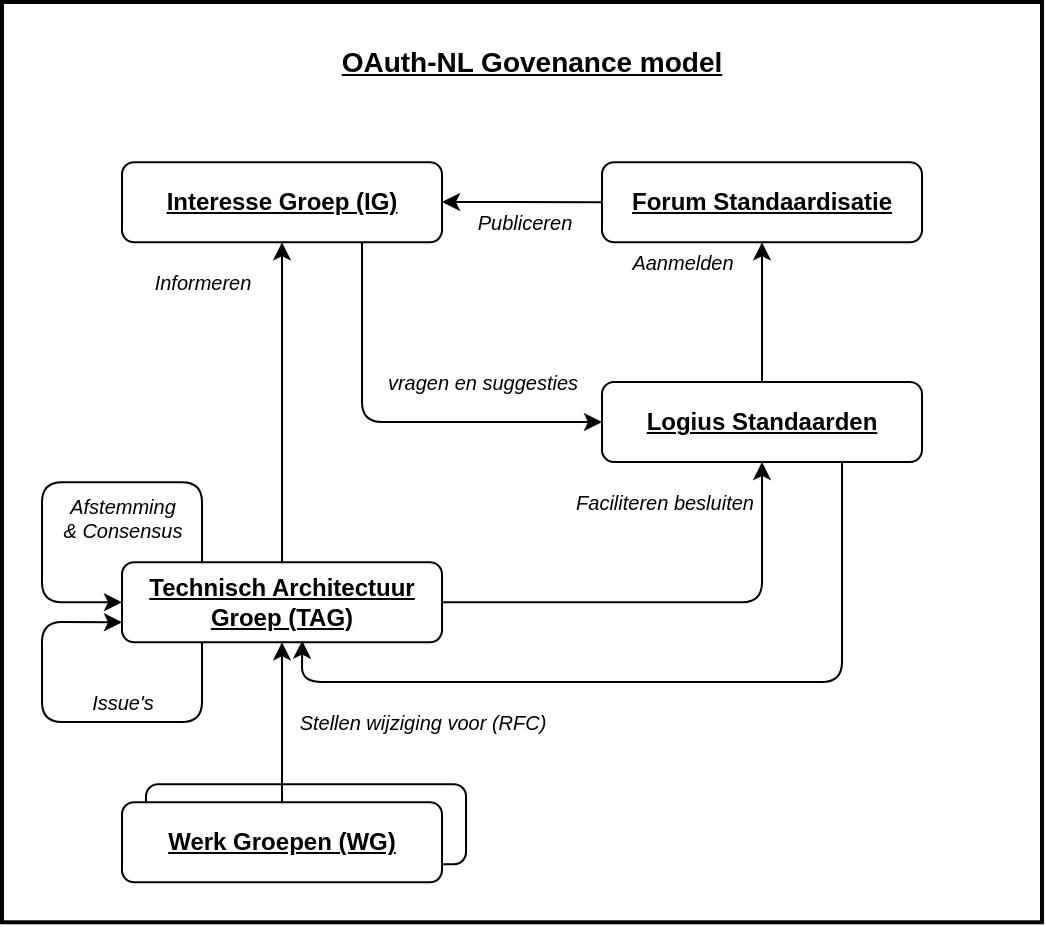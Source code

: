 <mxfile version="12.4.2" type="device" pages="2"><diagram id="dx5_5bGkg1Nnfz7x8nYc" name="OAuth-NL Governance model"><mxGraphModel dx="1106" dy="997" grid="1" gridSize="10" guides="1" tooltips="1" connect="1" arrows="1" fold="1" page="1" pageScale="1" pageWidth="1654" pageHeight="1169" math="0" shadow="0"><root><mxCell id="0"/><mxCell id="1" parent="0"/><mxCell id="mGMaODsvY5LA77Vns2WJ-25" value="" style="rounded=0;whiteSpace=wrap;html=1;fontSize=14;fillColor=none;strokeWidth=2;" parent="1" vertex="1"><mxGeometry x="40" y="40" width="520" height="460.14" as="geometry"/></mxCell><mxCell id="mGMaODsvY5LA77Vns2WJ-1" value="OAuth-NL Govenance model" style="text;html=1;strokeColor=none;fillColor=none;align=center;verticalAlign=middle;whiteSpace=wrap;rounded=0;fontSize=14;fontStyle=5" parent="1" vertex="1"><mxGeometry x="80" y="60.14" width="450" height="20" as="geometry"/></mxCell><mxCell id="mGMaODsvY5LA77Vns2WJ-2" value="Technisch Architectuur Groep (TAG)" style="rounded=1;whiteSpace=wrap;html=1;fontStyle=5" parent="1" vertex="1"><mxGeometry x="100" y="320.14" width="160" height="40" as="geometry"/></mxCell><mxCell id="mGMaODsvY5LA77Vns2WJ-4" value="Werk Groep (WG)" style="rounded=1;whiteSpace=wrap;html=1;" parent="1" vertex="1"><mxGeometry x="112" y="431.14" width="160" height="40" as="geometry"/></mxCell><mxCell id="mGMaODsvY5LA77Vns2WJ-5" value="Interesse Groep (IG)" style="rounded=1;whiteSpace=wrap;html=1;fontStyle=5" parent="1" vertex="1"><mxGeometry x="100" y="120.14" width="160" height="40" as="geometry"/></mxCell><mxCell id="mGMaODsvY5LA77Vns2WJ-6" value="Werk Groepen (WG)" style="rounded=1;whiteSpace=wrap;html=1;fontStyle=5" parent="1" vertex="1"><mxGeometry x="100" y="440.14" width="160" height="40" as="geometry"/></mxCell><mxCell id="mGMaODsvY5LA77Vns2WJ-7" value="Informeren" style="endArrow=classic;html=1;entryX=0.5;entryY=1;entryDx=0;entryDy=0;fontSize=10;fontStyle=2" parent="1" source="mGMaODsvY5LA77Vns2WJ-2" target="mGMaODsvY5LA77Vns2WJ-5" edge="1"><mxGeometry x="0.752" y="40" width="50" height="50" relative="1" as="geometry"><mxPoint x="-40" y="510.14" as="sourcePoint"/><mxPoint x="10" y="460.14" as="targetPoint"/><mxPoint as="offset"/></mxGeometry></mxCell><mxCell id="mGMaODsvY5LA77Vns2WJ-8" value="" style="endArrow=classic;html=1;entryX=0.5;entryY=1;entryDx=0;entryDy=0;exitX=0.5;exitY=0;exitDx=0;exitDy=0;" parent="1" source="mGMaODsvY5LA77Vns2WJ-6" target="mGMaODsvY5LA77Vns2WJ-2" edge="1"><mxGeometry width="50" height="50" relative="1" as="geometry"><mxPoint x="-40" y="510.14" as="sourcePoint"/><mxPoint x="10" y="460.14" as="targetPoint"/></mxGeometry></mxCell><mxCell id="mGMaODsvY5LA77Vns2WJ-9" value="Stellen wijziging voor (RFC)" style="text;html=1;align=center;verticalAlign=middle;resizable=0;points=[];;labelBackgroundColor=#ffffff;fontStyle=2;fontSize=10;" parent="mGMaODsvY5LA77Vns2WJ-8" vertex="1" connectable="0"><mxGeometry x="-0.033" y="1" relative="1" as="geometry"><mxPoint x="71" y="-1.47" as="offset"/></mxGeometry></mxCell><mxCell id="mGMaODsvY5LA77Vns2WJ-10" value="Logius Standaarden" style="rounded=1;whiteSpace=wrap;html=1;fontStyle=5" parent="1" vertex="1"><mxGeometry x="340" y="230" width="160" height="40" as="geometry"/></mxCell><mxCell id="mGMaODsvY5LA77Vns2WJ-11" value="" style="endArrow=classic;html=1;entryX=0;entryY=0.5;entryDx=0;entryDy=0;exitX=0.25;exitY=0;exitDx=0;exitDy=0;" parent="1" source="mGMaODsvY5LA77Vns2WJ-2" target="mGMaODsvY5LA77Vns2WJ-2" edge="1"><mxGeometry width="50" height="50" relative="1" as="geometry"><mxPoint x="-40" y="510.14" as="sourcePoint"/><mxPoint x="10" y="460.14" as="targetPoint"/><Array as="points"><mxPoint x="140" y="280.14"/><mxPoint x="60" y="280.14"/><mxPoint x="60" y="340.14"/></Array></mxGeometry></mxCell><mxCell id="mGMaODsvY5LA77Vns2WJ-12" value="Afstemming &lt;br style=&quot;font-size: 10px;&quot;&gt;&amp;amp; Consensus" style="text;html=1;align=center;verticalAlign=middle;resizable=0;points=[];;labelBackgroundColor=#ffffff;fontStyle=2;fontSize=10;" parent="mGMaODsvY5LA77Vns2WJ-11" vertex="1" connectable="0"><mxGeometry x="0.25" y="-2" relative="1" as="geometry"><mxPoint x="42" as="offset"/></mxGeometry></mxCell><mxCell id="mGMaODsvY5LA77Vns2WJ-13" value="" style="endArrow=classic;html=1;entryX=0.5;entryY=1;entryDx=0;entryDy=0;exitX=1;exitY=0.5;exitDx=0;exitDy=0;" parent="1" source="mGMaODsvY5LA77Vns2WJ-2" target="mGMaODsvY5LA77Vns2WJ-10" edge="1"><mxGeometry width="50" height="50" relative="1" as="geometry"><mxPoint x="-40" y="510.14" as="sourcePoint"/><mxPoint x="10" y="460.14" as="targetPoint"/><Array as="points"><mxPoint x="420" y="340.14"/></Array></mxGeometry></mxCell><mxCell id="mGMaODsvY5LA77Vns2WJ-14" value="Faciliteren besluiten" style="text;html=1;align=center;verticalAlign=middle;resizable=0;points=[];;labelBackgroundColor=#ffffff;fontStyle=2;fontSize=10;" parent="mGMaODsvY5LA77Vns2WJ-13" vertex="1" connectable="0"><mxGeometry x="-0.041" y="1" relative="1" as="geometry"><mxPoint x="1.421e-14" y="-49.14" as="offset"/></mxGeometry></mxCell><mxCell id="mGMaODsvY5LA77Vns2WJ-15" value="Forum Standaardisatie" style="rounded=1;whiteSpace=wrap;html=1;fontStyle=5" parent="1" vertex="1"><mxGeometry x="340" y="120.14" width="160" height="40" as="geometry"/></mxCell><mxCell id="mGMaODsvY5LA77Vns2WJ-16" value="Aanmelden" style="endArrow=classic;html=1;fontSize=10;entryX=0.5;entryY=1;entryDx=0;entryDy=0;fontStyle=2" parent="1" source="mGMaODsvY5LA77Vns2WJ-10" target="mGMaODsvY5LA77Vns2WJ-15" edge="1"><mxGeometry x="0.718" y="40" width="50" height="50" relative="1" as="geometry"><mxPoint x="-40" y="550.14" as="sourcePoint"/><mxPoint x="10" y="500.14" as="targetPoint"/><mxPoint as="offset"/></mxGeometry></mxCell><mxCell id="mGMaODsvY5LA77Vns2WJ-17" value="" style="endArrow=classic;html=1;fontSize=12;exitX=0;exitY=0.5;exitDx=0;exitDy=0;" parent="1" source="mGMaODsvY5LA77Vns2WJ-15" edge="1"><mxGeometry width="50" height="50" relative="1" as="geometry"><mxPoint x="-40" y="550.14" as="sourcePoint"/><mxPoint x="260" y="140" as="targetPoint"/><Array as="points"/></mxGeometry></mxCell><mxCell id="mGMaODsvY5LA77Vns2WJ-18" value="Publiceren" style="text;html=1;align=center;verticalAlign=middle;resizable=0;points=[];;labelBackgroundColor=#ffffff;fontSize=10;fontStyle=2" parent="mGMaODsvY5LA77Vns2WJ-17" vertex="1" connectable="0"><mxGeometry x="0.427" y="13" relative="1" as="geometry"><mxPoint x="17.36" y="-3.04" as="offset"/></mxGeometry></mxCell><mxCell id="mGMaODsvY5LA77Vns2WJ-20" value="" style="endArrow=classic;html=1;fontSize=12;entryX=0.563;entryY=0.98;entryDx=0;entryDy=0;exitX=0.75;exitY=1;exitDx=0;exitDy=0;entryPerimeter=0;" parent="1" source="mGMaODsvY5LA77Vns2WJ-10" target="mGMaODsvY5LA77Vns2WJ-2" edge="1"><mxGeometry width="50" height="50" relative="1" as="geometry"><mxPoint x="420" y="440" as="sourcePoint"/><mxPoint x="10" y="500.14" as="targetPoint"/><Array as="points"><mxPoint x="460" y="380"/><mxPoint x="190" y="380"/></Array></mxGeometry></mxCell><mxCell id="mGMaODsvY5LA77Vns2WJ-22" value="" style="endArrow=classic;html=1;fontSize=12;entryX=0;entryY=0.75;entryDx=0;entryDy=0;exitX=0.25;exitY=1;exitDx=0;exitDy=0;" parent="1" source="mGMaODsvY5LA77Vns2WJ-2" target="mGMaODsvY5LA77Vns2WJ-2" edge="1"><mxGeometry width="50" height="50" relative="1" as="geometry"><mxPoint x="-40" y="550.14" as="sourcePoint"/><mxPoint x="10" y="500.14" as="targetPoint"/><Array as="points"><mxPoint x="140" y="400"/><mxPoint x="60" y="400"/><mxPoint x="60" y="350"/></Array></mxGeometry></mxCell><mxCell id="mGMaODsvY5LA77Vns2WJ-23" value="Issue's" style="text;html=1;align=center;verticalAlign=middle;resizable=0;points=[];;labelBackgroundColor=#ffffff;fontSize=10;fontStyle=2" parent="mGMaODsvY5LA77Vns2WJ-22" vertex="1" connectable="0"><mxGeometry x="-0.276" y="-2" relative="1" as="geometry"><mxPoint x="-3.86" y="-8" as="offset"/></mxGeometry></mxCell><mxCell id="pTuC9lJ4sfk-1mvDPjrI-1" value="" style="endArrow=classic;html=1;entryX=0;entryY=0.5;entryDx=0;entryDy=0;exitX=0.75;exitY=1;exitDx=0;exitDy=0;" parent="1" source="mGMaODsvY5LA77Vns2WJ-5" target="mGMaODsvY5LA77Vns2WJ-10" edge="1"><mxGeometry width="50" height="50" relative="1" as="geometry"><mxPoint x="270" y="350.14" as="sourcePoint"/><mxPoint x="430" y="280" as="targetPoint"/><Array as="points"><mxPoint x="220" y="250"/></Array></mxGeometry></mxCell><mxCell id="pTuC9lJ4sfk-1mvDPjrI-2" value="vragen en suggesties" style="text;html=1;align=center;verticalAlign=middle;resizable=0;points=[];;labelBackgroundColor=#ffffff;fontStyle=2;fontSize=10;" parent="pTuC9lJ4sfk-1mvDPjrI-1" vertex="1" connectable="0"><mxGeometry x="-0.041" y="1" relative="1" as="geometry"><mxPoint x="48.86" y="-19" as="offset"/></mxGeometry></mxCell></root></mxGraphModel></diagram><diagram id="drqvtH2n9VaL-mbb8vZf" name="RFC Process"><mxGraphModel dx="1106" dy="822" grid="1" gridSize="10" guides="1" tooltips="1" connect="1" arrows="1" fold="1" page="1" pageScale="1" pageWidth="1654" pageHeight="1169" math="0" shadow="0"><root><mxCell id="MC2hNLUGjauFbn-MO6MP-0"/><mxCell id="MC2hNLUGjauFbn-MO6MP-1" parent="MC2hNLUGjauFbn-MO6MP-0"/><mxCell id="MC2hNLUGjauFbn-MO6MP-3" value="RFC's op de standaard" style="swimlane;html=1;childLayout=stackLayout;resizeParent=1;resizeParentMax=0;horizontal=0;startSize=20;horizontalStack=0;" parent="MC2hNLUGjauFbn-MO6MP-1" vertex="1"><mxGeometry x="40" y="40" width="1140" height="450" as="geometry"/></mxCell><mxCell id="MC2hNLUGjauFbn-MO6MP-4" value="Werkgroepen (WG)" style="swimlane;html=1;startSize=20;horizontal=0;" parent="MC2hNLUGjauFbn-MO6MP-3" vertex="1"><mxGeometry x="20" width="1120" height="150" as="geometry"/></mxCell><mxCell id="MC2hNLUGjauFbn-MO6MP-7" value="" style="shape=mxgraph.bpmn.shape;html=1;verticalLabelPosition=bottom;labelBackgroundColor=#ffffff;verticalAlign=top;align=center;perimeter=rhombusPerimeter;background=gateway;outlineConnect=0;outline=standard;symbol=general;" parent="MC2hNLUGjauFbn-MO6MP-4" vertex="1"><mxGeometry x="30" y="55" width="50" height="50" as="geometry"/></mxCell><mxCell id="MC2hNLUGjauFbn-MO6MP-8" value="Verwerken RFC" style="html=1;whiteSpace=wrap;rounded=1;" parent="MC2hNLUGjauFbn-MO6MP-4" vertex="1"><mxGeometry x="120" y="40" width="120" height="80" as="geometry"/></mxCell><mxCell id="MC2hNLUGjauFbn-MO6MP-9" value="" style="html=1;shape=plus;outlineConnect=0;" parent="MC2hNLUGjauFbn-MO6MP-8" vertex="1"><mxGeometry x="0.5" y="1" width="14" height="14" relative="1" as="geometry"><mxPoint x="-7" y="-14" as="offset"/></mxGeometry></mxCell><mxCell id="MC2hNLUGjauFbn-MO6MP-10" value="Is de RFC gereed voor publieke beoordeling?" style="shape=mxgraph.bpmn.shape;html=1;verticalLabelPosition=top;labelBackgroundColor=#ffffff;verticalAlign=bottom;align=left;perimeter=rhombusPerimeter;background=gateway;outlineConnect=0;outline=none;symbol=exclusiveGw;labelPosition=right;" parent="MC2hNLUGjauFbn-MO6MP-4" vertex="1"><mxGeometry x="280" y="55" width="50" height="50" as="geometry"/></mxCell><mxCell id="MC2hNLUGjauFbn-MO6MP-12" value="" style="endArrow=block;endFill=1;endSize=6;html=1;exitX=1;exitY=0.5;exitDx=0;exitDy=0;entryX=0;entryY=0.5;entryDx=0;entryDy=0;" parent="MC2hNLUGjauFbn-MO6MP-4" source="MC2hNLUGjauFbn-MO6MP-7" target="MC2hNLUGjauFbn-MO6MP-8" edge="1"><mxGeometry width="100" relative="1" as="geometry"><mxPoint x="-30" y="280" as="sourcePoint"/><mxPoint x="70" y="280" as="targetPoint"/></mxGeometry></mxCell><mxCell id="MC2hNLUGjauFbn-MO6MP-13" value="" style="endArrow=block;endFill=1;endSize=6;html=1;exitX=1;exitY=0.5;exitDx=0;exitDy=0;entryX=0;entryY=0.5;entryDx=0;entryDy=0;" parent="MC2hNLUGjauFbn-MO6MP-4" source="MC2hNLUGjauFbn-MO6MP-8" target="MC2hNLUGjauFbn-MO6MP-10" edge="1"><mxGeometry width="100" relative="1" as="geometry"><mxPoint x="100" y="90" as="sourcePoint"/><mxPoint x="140" y="90" as="targetPoint"/></mxGeometry></mxCell><mxCell id="MC2hNLUGjauFbn-MO6MP-15" value="" style="endArrow=block;endFill=1;endSize=6;html=1;exitX=0.5;exitY=0;exitDx=0;exitDy=0;entryX=0.5;entryY=0;entryDx=0;entryDy=0;" parent="MC2hNLUGjauFbn-MO6MP-4" source="MC2hNLUGjauFbn-MO6MP-10" target="MC2hNLUGjauFbn-MO6MP-8" edge="1"><mxGeometry width="100" relative="1" as="geometry"><mxPoint x="270" y="100" as="sourcePoint"/><mxPoint x="340" y="100" as="targetPoint"/><Array as="points"><mxPoint x="305" y="20"/><mxPoint x="180" y="20"/></Array></mxGeometry></mxCell><mxCell id="MC2hNLUGjauFbn-MO6MP-17" value="no" style="text;html=1;align=center;verticalAlign=middle;resizable=0;points=[];;labelBackgroundColor=#ffffff;" parent="MC2hNLUGjauFbn-MO6MP-15" vertex="1" connectable="0"><mxGeometry x="-0.191" y="2" relative="1" as="geometry"><mxPoint x="22.86" y="18" as="offset"/></mxGeometry></mxCell><mxCell id="MC2hNLUGjauFbn-MO6MP-33" value="Verwerkte RFC" style="html=1;whiteSpace=wrap;rounded=1;" parent="MC2hNLUGjauFbn-MO6MP-4" vertex="1"><mxGeometry x="880" y="40" width="120" height="80" as="geometry"/></mxCell><mxCell id="MC2hNLUGjauFbn-MO6MP-34" value="" style="html=1;shape=message;outlineConnect=0;" parent="MC2hNLUGjauFbn-MO6MP-33" vertex="1"><mxGeometry width="20" height="14" relative="1" as="geometry"><mxPoint x="7" y="7" as="offset"/></mxGeometry></mxCell><mxCell id="MC2hNLUGjauFbn-MO6MP-14" value="Yes&lt;span style=&quot;color: rgba(0 , 0 , 0 , 0) ; font-family: monospace ; font-size: 0px ; background-color: rgb(248 , 249 , 250)&quot;&gt;%3CmxGraphModel%3E%3Croot%3E%3CmxCell%20id%3D%220%22%2F%3E%3CmxCell%20id%3D%221%22%20parent%3D%220%22%2F%3E%3CmxCell%20id%3D%222%22%20value%3D%22%22%20style%3D%22endArrow%3Dblock%3BendFill%3D1%3BendSize%3D6%3Bhtml%3D1%3BexitX%3D1%3BexitY%3D0.5%3BexitDx%3D0%3BexitDy%3D0%3BentryX%3D0%3BentryY%3D0.5%3BentryDx%3D0%3BentryDy%3D0%3B%22%20edge%3D%221%22%20parent%3D%221%22%3E%3CmxGeometry%20width%3D%22100%22%20relative%3D%221%22%20as%3D%22geometry%22%3E%3CmxPoint%20x%3D%22300%22%20y%3D%2280%22%20as%3D%22sourcePoint%22%2F%3E%3CmxPoint%20x%3D%22370%22%20y%3D%2280%22%20as%3D%22targetPoint%22%2F%3E%3C%2FmxGeometry%3E%3C%2FmxCell%3E%3C%2Froot%3E%3C%2FmxGraphModel%3E&lt;/span&gt;" style="endArrow=block;endFill=1;endSize=6;html=1;exitX=0.5;exitY=1;exitDx=0;exitDy=0;entryX=0.5;entryY=0;entryDx=0;entryDy=0;" parent="MC2hNLUGjauFbn-MO6MP-3" source="MC2hNLUGjauFbn-MO6MP-10" target="MC2hNLUGjauFbn-MO6MP-11" edge="1"><mxGeometry x="-0.647" y="-15" width="100" relative="1" as="geometry"><mxPoint x="280" y="90" as="sourcePoint"/><mxPoint x="350" y="90" as="targetPoint"/><mxPoint as="offset"/></mxGeometry></mxCell><mxCell id="MC2hNLUGjauFbn-MO6MP-5" value="Logius (CvS)" style="swimlane;html=1;startSize=20;horizontal=0;" parent="MC2hNLUGjauFbn-MO6MP-3" vertex="1"><mxGeometry x="20" y="150" width="1120" height="150" as="geometry"/></mxCell><mxCell id="MC2hNLUGjauFbn-MO6MP-11" value="Voorstel in TAG" style="shape=ext;rounded=1;html=1;whiteSpace=wrap;" parent="MC2hNLUGjauFbn-MO6MP-5" vertex="1"><mxGeometry x="245" y="40" width="120" height="80" as="geometry"/></mxCell><mxCell id="MC2hNLUGjauFbn-MO6MP-18" value="TAG beslissing / Consensus" style="shape=ext;rounded=1;html=1;whiteSpace=wrap;" parent="MC2hNLUGjauFbn-MO6MP-5" vertex="1"><mxGeometry x="400" y="40" width="120" height="80" as="geometry"/></mxCell><mxCell id="MC2hNLUGjauFbn-MO6MP-19" value="Start openbare consultatie" style="shape=ext;rounded=1;html=1;whiteSpace=wrap;" parent="MC2hNLUGjauFbn-MO6MP-5" vertex="1"><mxGeometry x="560" y="40" width="120" height="80" as="geometry"/></mxCell><mxCell id="MC2hNLUGjauFbn-MO6MP-28" style="edgeStyle=orthogonalEdgeStyle;rounded=0;orthogonalLoop=1;jettySize=auto;html=1;" parent="MC2hNLUGjauFbn-MO6MP-5" source="MC2hNLUGjauFbn-MO6MP-21" target="MC2hNLUGjauFbn-MO6MP-22" edge="1"><mxGeometry relative="1" as="geometry"/></mxCell><mxCell id="MC2hNLUGjauFbn-MO6MP-21" value="Wijzigen standaard document en ophogen versie" style="shape=ext;rounded=1;html=1;whiteSpace=wrap;" parent="MC2hNLUGjauFbn-MO6MP-5" vertex="1"><mxGeometry x="720" y="40" width="120" height="80" as="geometry"/></mxCell><mxCell id="MC2hNLUGjauFbn-MO6MP-29" style="edgeStyle=orthogonalEdgeStyle;rounded=0;orthogonalLoop=1;jettySize=auto;html=1;" parent="MC2hNLUGjauFbn-MO6MP-5" source="MC2hNLUGjauFbn-MO6MP-22" target="MC2hNLUGjauFbn-MO6MP-23" edge="1"><mxGeometry relative="1" as="geometry"/></mxCell><mxCell id="MC2hNLUGjauFbn-MO6MP-22" value="Informeren WG &amp;amp; Forum Standaardisatie" style="shape=ext;rounded=1;html=1;whiteSpace=wrap;" parent="MC2hNLUGjauFbn-MO6MP-5" vertex="1"><mxGeometry x="880" y="40" width="120" height="80" as="geometry"/></mxCell><mxCell id="MC2hNLUGjauFbn-MO6MP-23" value="" style="shape=mxgraph.bpmn.shape;html=1;verticalLabelPosition=bottom;labelBackgroundColor=#ffffff;verticalAlign=top;align=center;perimeter=rhombusPerimeter;background=gateway;outlineConnect=0;outline=end;symbol=terminate;" parent="MC2hNLUGjauFbn-MO6MP-5" vertex="1"><mxGeometry x="1040" y="55" width="50" height="50" as="geometry"/></mxCell><mxCell id="MC2hNLUGjauFbn-MO6MP-25" value="" style="endArrow=block;endFill=1;endSize=6;html=1;entryX=0;entryY=0.5;entryDx=0;entryDy=0;exitX=1;exitY=0.5;exitDx=0;exitDy=0;" parent="MC2hNLUGjauFbn-MO6MP-5" source="MC2hNLUGjauFbn-MO6MP-11" target="MC2hNLUGjauFbn-MO6MP-18" edge="1"><mxGeometry width="100" relative="1" as="geometry"><mxPoint x="-10" y="180" as="sourcePoint"/><mxPoint x="90" y="180" as="targetPoint"/></mxGeometry></mxCell><mxCell id="MC2hNLUGjauFbn-MO6MP-24" value="" style="endArrow=block;endFill=1;endSize=6;html=1;" parent="MC2hNLUGjauFbn-MO6MP-5" source="MC2hNLUGjauFbn-MO6MP-19" target="MC2hNLUGjauFbn-MO6MP-21" edge="1"><mxGeometry width="100" relative="1" as="geometry"><mxPoint x="680" y="79.66" as="sourcePoint"/><mxPoint x="780" y="79.66" as="targetPoint"/></mxGeometry></mxCell><mxCell id="MC2hNLUGjauFbn-MO6MP-26" value="" style="endArrow=block;endFill=1;endSize=6;html=1;entryX=0;entryY=0.5;entryDx=0;entryDy=0;exitX=1;exitY=0.5;exitDx=0;exitDy=0;" parent="MC2hNLUGjauFbn-MO6MP-5" source="MC2hNLUGjauFbn-MO6MP-18" target="MC2hNLUGjauFbn-MO6MP-19" edge="1"><mxGeometry width="100" relative="1" as="geometry"><mxPoint x="394" y="90.0" as="sourcePoint"/><mxPoint x="460" y="90.0" as="targetPoint"/></mxGeometry></mxCell><mxCell id="MC2hNLUGjauFbn-MO6MP-31" value="Forum Standaardisatie" style="swimlane;startSize=20;horizontal=0;" parent="MC2hNLUGjauFbn-MO6MP-3" vertex="1"><mxGeometry x="20" y="300" width="1120" height="150" as="geometry"/></mxCell><mxCell id="MC2hNLUGjauFbn-MO6MP-35" value="Nieuwe versie van de standaard" style="html=1;whiteSpace=wrap;rounded=1;" parent="MC2hNLUGjauFbn-MO6MP-31" vertex="1"><mxGeometry x="880" y="35" width="120" height="80" as="geometry"/></mxCell><mxCell id="MC2hNLUGjauFbn-MO6MP-36" value="" style="html=1;shape=message;outlineConnect=0;" parent="MC2hNLUGjauFbn-MO6MP-35" vertex="1"><mxGeometry width="20" height="14" relative="1" as="geometry"><mxPoint x="7" y="7" as="offset"/></mxGeometry></mxCell><mxCell id="MC2hNLUGjauFbn-MO6MP-37" value="" style="startArrow=oval;startFill=0;startSize=7;endArrow=block;endFill=0;endSize=10;dashed=1;html=1;entryX=0.5;entryY=0;entryDx=0;entryDy=0;" parent="MC2hNLUGjauFbn-MO6MP-3" source="MC2hNLUGjauFbn-MO6MP-22" target="MC2hNLUGjauFbn-MO6MP-35" edge="1"><mxGeometry width="100" relative="1" as="geometry"><mxPoint y="470" as="sourcePoint"/><mxPoint x="100" y="470" as="targetPoint"/></mxGeometry></mxCell><mxCell id="MC2hNLUGjauFbn-MO6MP-38" value="" style="startArrow=oval;startFill=0;startSize=7;endArrow=block;endFill=0;endSize=10;dashed=1;html=1;entryX=0.5;entryY=1;entryDx=0;entryDy=0;" parent="MC2hNLUGjauFbn-MO6MP-3" source="MC2hNLUGjauFbn-MO6MP-22" target="MC2hNLUGjauFbn-MO6MP-33" edge="1"><mxGeometry width="100" relative="1" as="geometry"><mxPoint y="470" as="sourcePoint"/><mxPoint x="100" y="470" as="targetPoint"/></mxGeometry></mxCell></root></mxGraphModel></diagram></mxfile>
